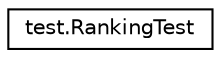 digraph "Graphical Class Hierarchy"
{
 // INTERACTIVE_SVG=YES
 // LATEX_PDF_SIZE
  edge [fontname="Helvetica",fontsize="10",labelfontname="Helvetica",labelfontsize="10"];
  node [fontname="Helvetica",fontsize="10",shape=record];
  rankdir="LR";
  Node0 [label="test.RankingTest",height=0.2,width=0.4,color="black", fillcolor="white", style="filled",URL="$classtest_1_1RankingTest.html",tooltip=" "];
}
